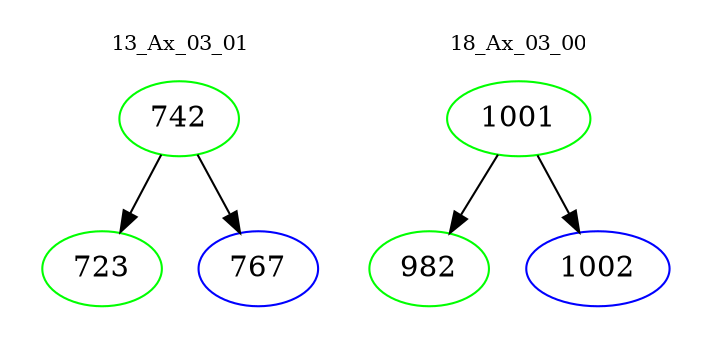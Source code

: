 digraph{
subgraph cluster_0 {
color = white
label = "13_Ax_03_01";
fontsize=10;
T0_742 [label="742", color="green"]
T0_742 -> T0_723 [color="black"]
T0_723 [label="723", color="green"]
T0_742 -> T0_767 [color="black"]
T0_767 [label="767", color="blue"]
}
subgraph cluster_1 {
color = white
label = "18_Ax_03_00";
fontsize=10;
T1_1001 [label="1001", color="green"]
T1_1001 -> T1_982 [color="black"]
T1_982 [label="982", color="green"]
T1_1001 -> T1_1002 [color="black"]
T1_1002 [label="1002", color="blue"]
}
}
